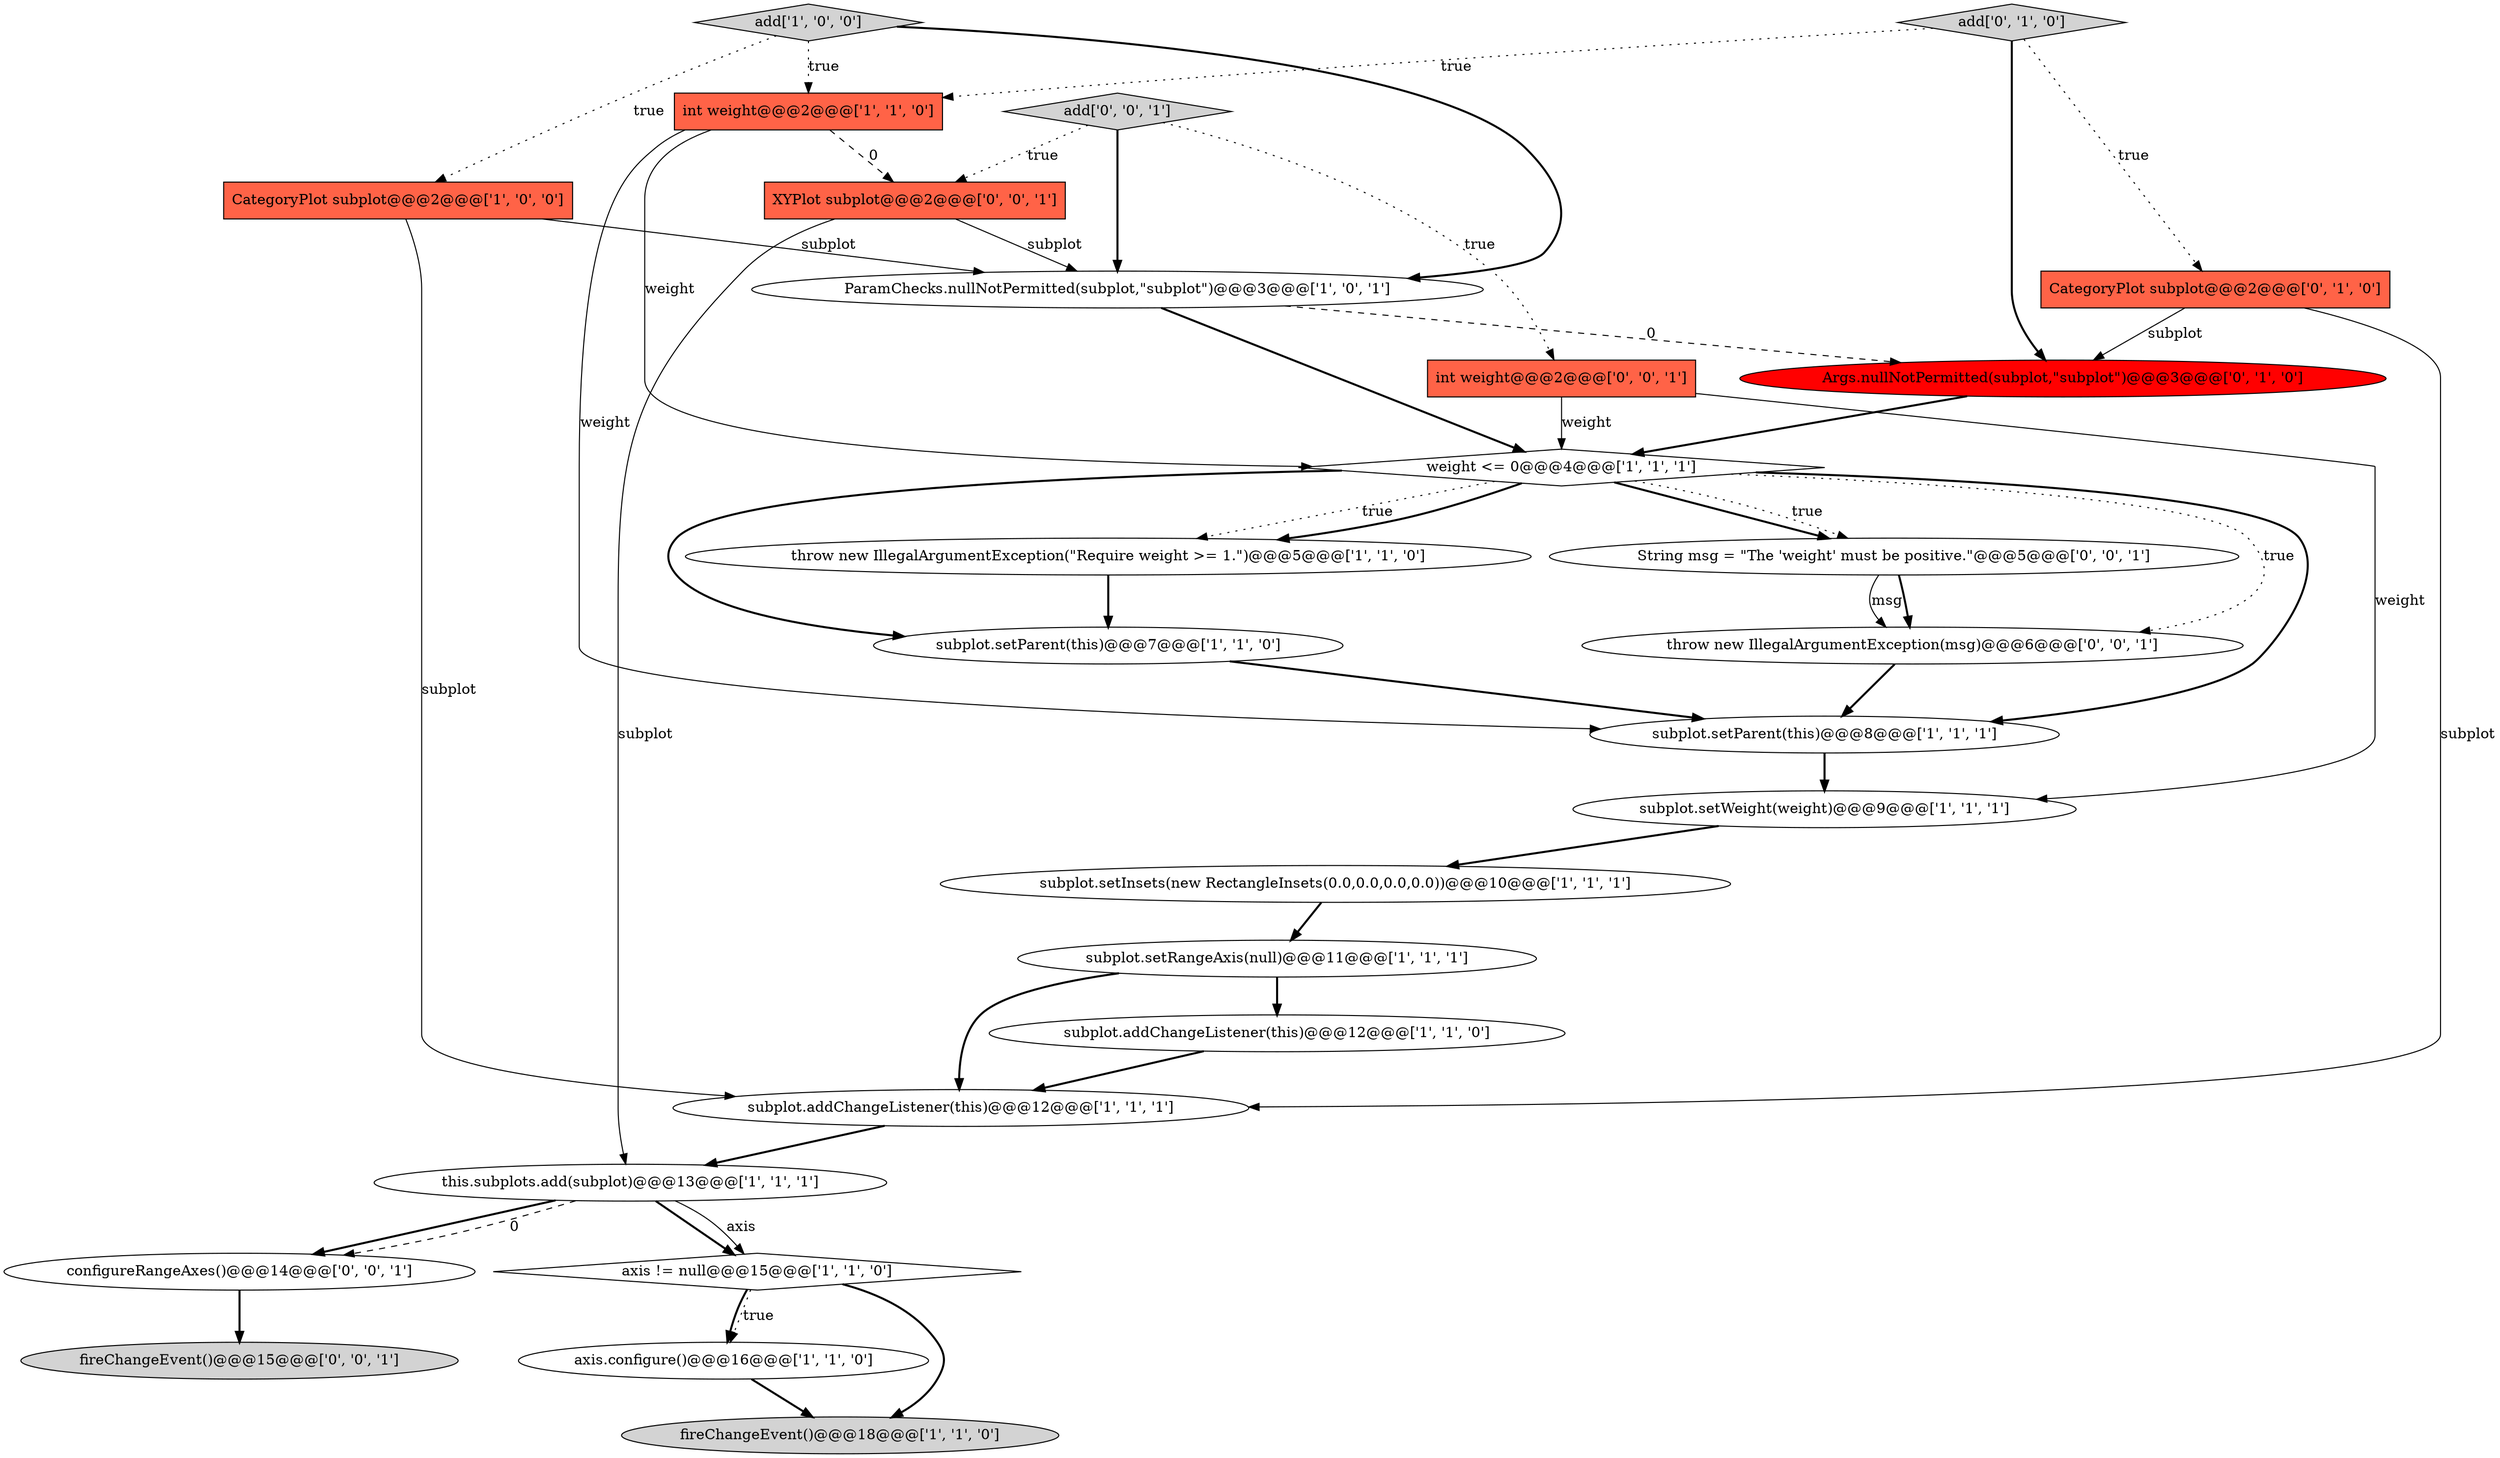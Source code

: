 digraph {
9 [style = filled, label = "weight <= 0@@@4@@@['1', '1', '1']", fillcolor = white, shape = diamond image = "AAA0AAABBB1BBB"];
15 [style = filled, label = "axis.configure()@@@16@@@['1', '1', '0']", fillcolor = white, shape = ellipse image = "AAA0AAABBB1BBB"];
26 [style = filled, label = "configureRangeAxes()@@@14@@@['0', '0', '1']", fillcolor = white, shape = ellipse image = "AAA0AAABBB3BBB"];
5 [style = filled, label = "subplot.addChangeListener(this)@@@12@@@['1', '1', '1']", fillcolor = white, shape = ellipse image = "AAA0AAABBB1BBB"];
10 [style = filled, label = "int weight@@@2@@@['1', '1', '0']", fillcolor = tomato, shape = box image = "AAA0AAABBB1BBB"];
14 [style = filled, label = "throw new IllegalArgumentException(\"Require weight >= 1.\")@@@5@@@['1', '1', '0']", fillcolor = white, shape = ellipse image = "AAA0AAABBB1BBB"];
1 [style = filled, label = "fireChangeEvent()@@@18@@@['1', '1', '0']", fillcolor = lightgray, shape = ellipse image = "AAA0AAABBB1BBB"];
0 [style = filled, label = "subplot.setRangeAxis(null)@@@11@@@['1', '1', '1']", fillcolor = white, shape = ellipse image = "AAA0AAABBB1BBB"];
8 [style = filled, label = "ParamChecks.nullNotPermitted(subplot,\"subplot\")@@@3@@@['1', '0', '1']", fillcolor = white, shape = ellipse image = "AAA0AAABBB1BBB"];
23 [style = filled, label = "String msg = \"The 'weight' must be positive.\"@@@5@@@['0', '0', '1']", fillcolor = white, shape = ellipse image = "AAA0AAABBB3BBB"];
17 [style = filled, label = "CategoryPlot subplot@@@2@@@['0', '1', '0']", fillcolor = tomato, shape = box image = "AAA0AAABBB2BBB"];
25 [style = filled, label = "XYPlot subplot@@@2@@@['0', '0', '1']", fillcolor = tomato, shape = box image = "AAA0AAABBB3BBB"];
18 [style = filled, label = "Args.nullNotPermitted(subplot,\"subplot\")@@@3@@@['0', '1', '0']", fillcolor = red, shape = ellipse image = "AAA1AAABBB2BBB"];
24 [style = filled, label = "throw new IllegalArgumentException(msg)@@@6@@@['0', '0', '1']", fillcolor = white, shape = ellipse image = "AAA0AAABBB3BBB"];
13 [style = filled, label = "subplot.setParent(this)@@@7@@@['1', '1', '0']", fillcolor = white, shape = ellipse image = "AAA0AAABBB1BBB"];
7 [style = filled, label = "subplot.setParent(this)@@@8@@@['1', '1', '1']", fillcolor = white, shape = ellipse image = "AAA0AAABBB1BBB"];
6 [style = filled, label = "subplot.setInsets(new RectangleInsets(0.0,0.0,0.0,0.0))@@@10@@@['1', '1', '1']", fillcolor = white, shape = ellipse image = "AAA0AAABBB1BBB"];
22 [style = filled, label = "fireChangeEvent()@@@15@@@['0', '0', '1']", fillcolor = lightgray, shape = ellipse image = "AAA0AAABBB3BBB"];
3 [style = filled, label = "subplot.setWeight(weight)@@@9@@@['1', '1', '1']", fillcolor = white, shape = ellipse image = "AAA0AAABBB1BBB"];
20 [style = filled, label = "int weight@@@2@@@['0', '0', '1']", fillcolor = tomato, shape = box image = "AAA0AAABBB3BBB"];
2 [style = filled, label = "add['1', '0', '0']", fillcolor = lightgray, shape = diamond image = "AAA0AAABBB1BBB"];
19 [style = filled, label = "add['0', '1', '0']", fillcolor = lightgray, shape = diamond image = "AAA0AAABBB2BBB"];
16 [style = filled, label = "axis != null@@@15@@@['1', '1', '0']", fillcolor = white, shape = diamond image = "AAA0AAABBB1BBB"];
11 [style = filled, label = "subplot.addChangeListener(this)@@@12@@@['1', '1', '0']", fillcolor = white, shape = ellipse image = "AAA0AAABBB1BBB"];
21 [style = filled, label = "add['0', '0', '1']", fillcolor = lightgray, shape = diamond image = "AAA0AAABBB3BBB"];
12 [style = filled, label = "this.subplots.add(subplot)@@@13@@@['1', '1', '1']", fillcolor = white, shape = ellipse image = "AAA0AAABBB1BBB"];
4 [style = filled, label = "CategoryPlot subplot@@@2@@@['1', '0', '0']", fillcolor = tomato, shape = box image = "AAA0AAABBB1BBB"];
10->7 [style = solid, label="weight"];
2->10 [style = dotted, label="true"];
19->10 [style = dotted, label="true"];
16->15 [style = bold, label=""];
25->12 [style = solid, label="subplot"];
19->18 [style = bold, label=""];
21->20 [style = dotted, label="true"];
19->17 [style = dotted, label="true"];
16->15 [style = dotted, label="true"];
21->8 [style = bold, label=""];
0->11 [style = bold, label=""];
3->6 [style = bold, label=""];
17->5 [style = solid, label="subplot"];
6->0 [style = bold, label=""];
23->24 [style = solid, label="msg"];
12->16 [style = bold, label=""];
12->26 [style = bold, label=""];
9->7 [style = bold, label=""];
25->8 [style = solid, label="subplot"];
7->3 [style = bold, label=""];
26->22 [style = bold, label=""];
9->14 [style = dotted, label="true"];
4->5 [style = solid, label="subplot"];
20->9 [style = solid, label="weight"];
9->23 [style = bold, label=""];
21->25 [style = dotted, label="true"];
12->26 [style = dashed, label="0"];
11->5 [style = bold, label=""];
12->16 [style = solid, label="axis"];
23->24 [style = bold, label=""];
9->24 [style = dotted, label="true"];
5->12 [style = bold, label=""];
16->1 [style = bold, label=""];
17->18 [style = solid, label="subplot"];
15->1 [style = bold, label=""];
13->7 [style = bold, label=""];
9->23 [style = dotted, label="true"];
4->8 [style = solid, label="subplot"];
2->4 [style = dotted, label="true"];
8->9 [style = bold, label=""];
9->14 [style = bold, label=""];
18->9 [style = bold, label=""];
8->18 [style = dashed, label="0"];
14->13 [style = bold, label=""];
20->3 [style = solid, label="weight"];
24->7 [style = bold, label=""];
10->25 [style = dashed, label="0"];
2->8 [style = bold, label=""];
0->5 [style = bold, label=""];
9->13 [style = bold, label=""];
10->9 [style = solid, label="weight"];
}
